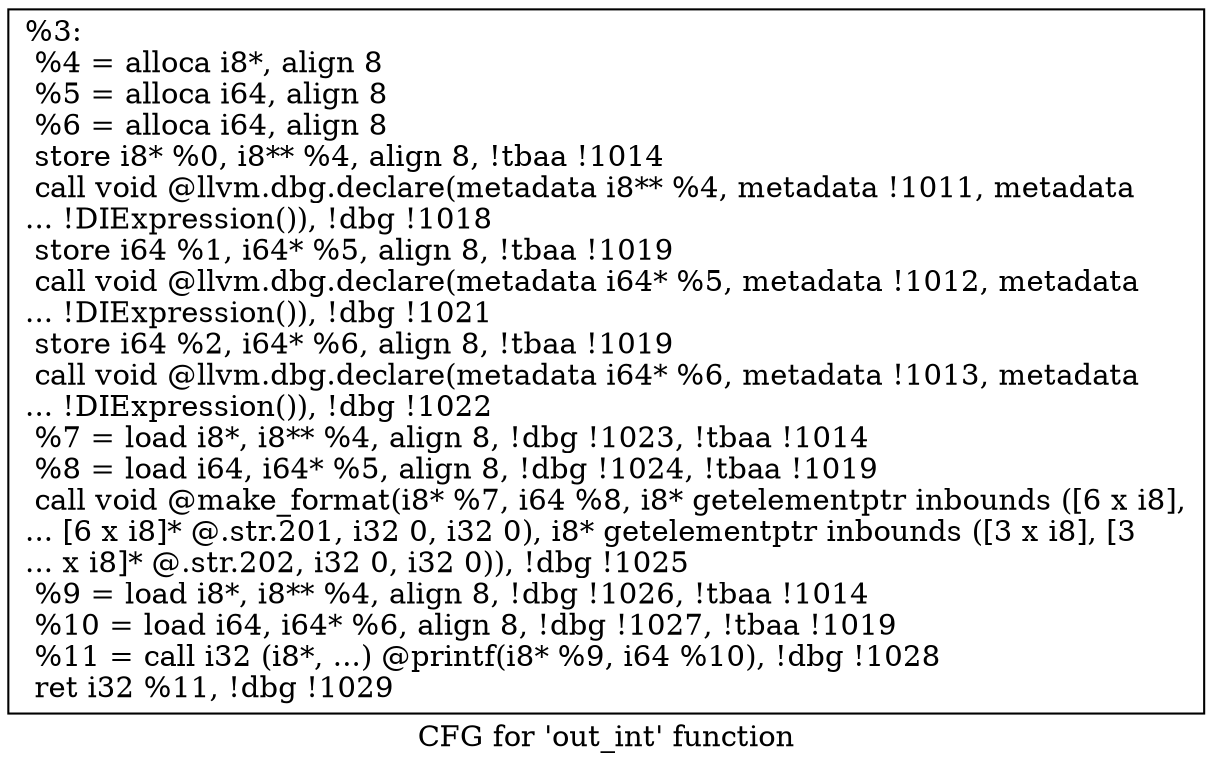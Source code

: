 digraph "CFG for 'out_int' function" {
	label="CFG for 'out_int' function";

	Node0x2472b40 [shape=record,label="{%3:\l  %4 = alloca i8*, align 8\l  %5 = alloca i64, align 8\l  %6 = alloca i64, align 8\l  store i8* %0, i8** %4, align 8, !tbaa !1014\l  call void @llvm.dbg.declare(metadata i8** %4, metadata !1011, metadata\l... !DIExpression()), !dbg !1018\l  store i64 %1, i64* %5, align 8, !tbaa !1019\l  call void @llvm.dbg.declare(metadata i64* %5, metadata !1012, metadata\l... !DIExpression()), !dbg !1021\l  store i64 %2, i64* %6, align 8, !tbaa !1019\l  call void @llvm.dbg.declare(metadata i64* %6, metadata !1013, metadata\l... !DIExpression()), !dbg !1022\l  %7 = load i8*, i8** %4, align 8, !dbg !1023, !tbaa !1014\l  %8 = load i64, i64* %5, align 8, !dbg !1024, !tbaa !1019\l  call void @make_format(i8* %7, i64 %8, i8* getelementptr inbounds ([6 x i8],\l... [6 x i8]* @.str.201, i32 0, i32 0), i8* getelementptr inbounds ([3 x i8], [3\l... x i8]* @.str.202, i32 0, i32 0)), !dbg !1025\l  %9 = load i8*, i8** %4, align 8, !dbg !1026, !tbaa !1014\l  %10 = load i64, i64* %6, align 8, !dbg !1027, !tbaa !1019\l  %11 = call i32 (i8*, ...) @printf(i8* %9, i64 %10), !dbg !1028\l  ret i32 %11, !dbg !1029\l}"];
}
